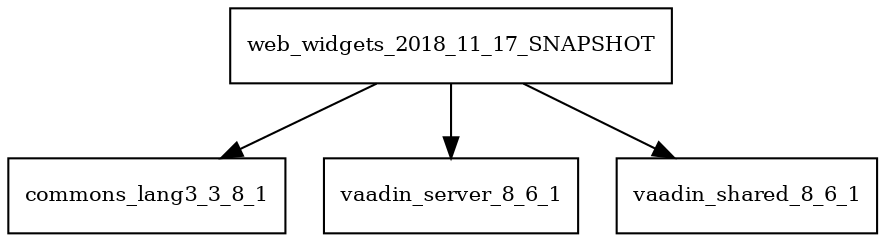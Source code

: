 digraph web_widgets_2018_11_17_SNAPSHOT_dependencies {
  node [shape = box, fontsize=10.0];
  web_widgets_2018_11_17_SNAPSHOT -> commons_lang3_3_8_1;
  web_widgets_2018_11_17_SNAPSHOT -> vaadin_server_8_6_1;
  web_widgets_2018_11_17_SNAPSHOT -> vaadin_shared_8_6_1;
}
